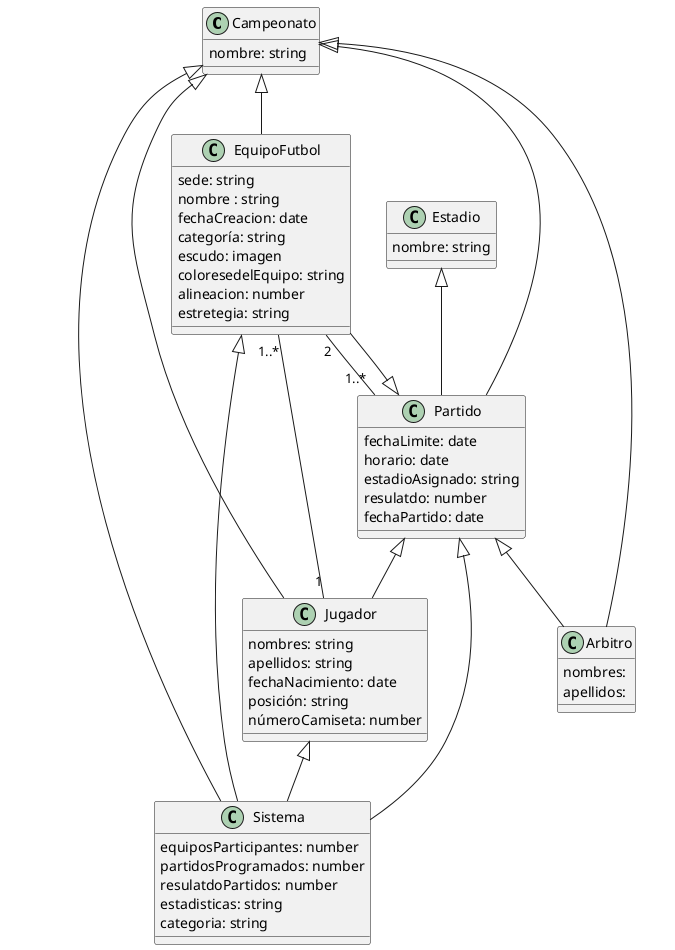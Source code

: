 @startuml sistema de gestion campeonato de fútbol


class Campeonato {
nombre: string

}

class EquipoFutbol {
sede: string
nombre : string
fechaCreacion: date
categoría: string
escudo: imagen
coloresedelEquipo: string
alineacion: number
estretegia: string
}
class Estadio {
nombre: string
}

 class Jugador {
nombres: string
apellidos: string
fechaNacimiento: date
posición: string
númeroCamiseta: number 
}

class  Arbitro {
nombres:
apellidos:
}

class Partido  {
fechaLimite: date 
horario: date
estadioAsignado: string
resulatdo: number
fechaPartido: date 
}
class Sistema {
equiposParticipantes: number 
partidosProgramados: number
resulatdoPartidos: number
estadisticas: string
categoria: string 
}


Campeonato <|-- EquipoFutbol
Campeonato <|-- Jugador
Campeonato <|-- Arbitro
Campeonato <|-- Partido

Partido <|-- EquipoFutbol
Partido <|-- Arbitro
Partido <|-- Jugador

Jugador "1" -- "1..*" EquipoFutbol
EquipoFutbol "2" -- "1..*" Partido
Estadio <|-- Partido

EquipoFutbol <|-- Sistema
Campeonato <|-- Sistema
Partido <|-- Sistema
Jugador <|-- Sistema

@enduml